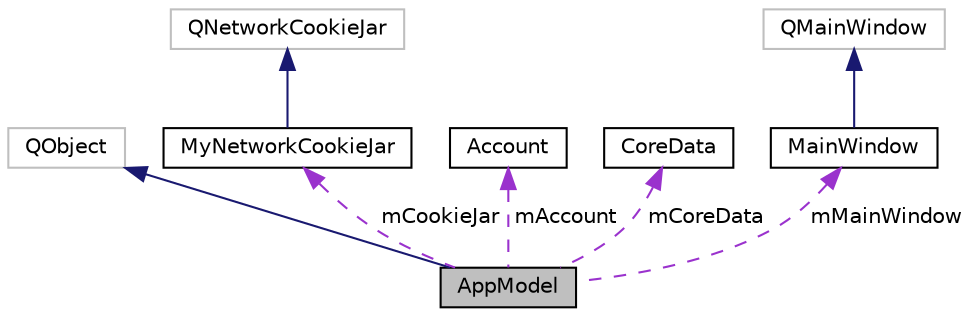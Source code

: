 digraph "AppModel"
{
 // LATEX_PDF_SIZE
  edge [fontname="Helvetica",fontsize="10",labelfontname="Helvetica",labelfontsize="10"];
  node [fontname="Helvetica",fontsize="10",shape=record];
  Node1 [label="AppModel",height=0.2,width=0.4,color="black", fillcolor="grey75", style="filled", fontcolor="black",tooltip="存储客户端的所有永久性数据"];
  Node2 -> Node1 [dir="back",color="midnightblue",fontsize="10",style="solid",fontname="Helvetica"];
  Node2 [label="QObject",height=0.2,width=0.4,color="grey75", fillcolor="white", style="filled",tooltip=" "];
  Node3 -> Node1 [dir="back",color="darkorchid3",fontsize="10",style="dashed",label=" mCookieJar" ,fontname="Helvetica"];
  Node3 [label="MyNetworkCookieJar",height=0.2,width=0.4,color="black", fillcolor="white", style="filled",URL="$classMyNetworkCookieJar.html",tooltip="管理Cookies的类"];
  Node4 -> Node3 [dir="back",color="midnightblue",fontsize="10",style="solid",fontname="Helvetica"];
  Node4 [label="QNetworkCookieJar",height=0.2,width=0.4,color="grey75", fillcolor="white", style="filled",tooltip=" "];
  Node5 -> Node1 [dir="back",color="darkorchid3",fontsize="10",style="dashed",label=" mAccount" ,fontname="Helvetica"];
  Node5 [label="Account",height=0.2,width=0.4,color="black", fillcolor="white", style="filled",URL="$classAccount.html",tooltip="选课社区账号"];
  Node6 -> Node1 [dir="back",color="darkorchid3",fontsize="10",style="dashed",label=" mCoreData" ,fontname="Helvetica"];
  Node6 [label="CoreData",height=0.2,width=0.4,color="black", fillcolor="white", style="filled",URL="$classCoreData.html",tooltip="搜索引擎相关的核心数据结构"];
  Node7 -> Node1 [dir="back",color="darkorchid3",fontsize="10",style="dashed",label=" mMainWindow" ,fontname="Helvetica"];
  Node7 [label="MainWindow",height=0.2,width=0.4,color="black", fillcolor="white", style="filled",URL="$classMainWindow.html",tooltip="主窗口"];
  Node8 -> Node7 [dir="back",color="midnightblue",fontsize="10",style="solid",fontname="Helvetica"];
  Node8 [label="QMainWindow",height=0.2,width=0.4,color="grey75", fillcolor="white", style="filled",tooltip=" "];
}

